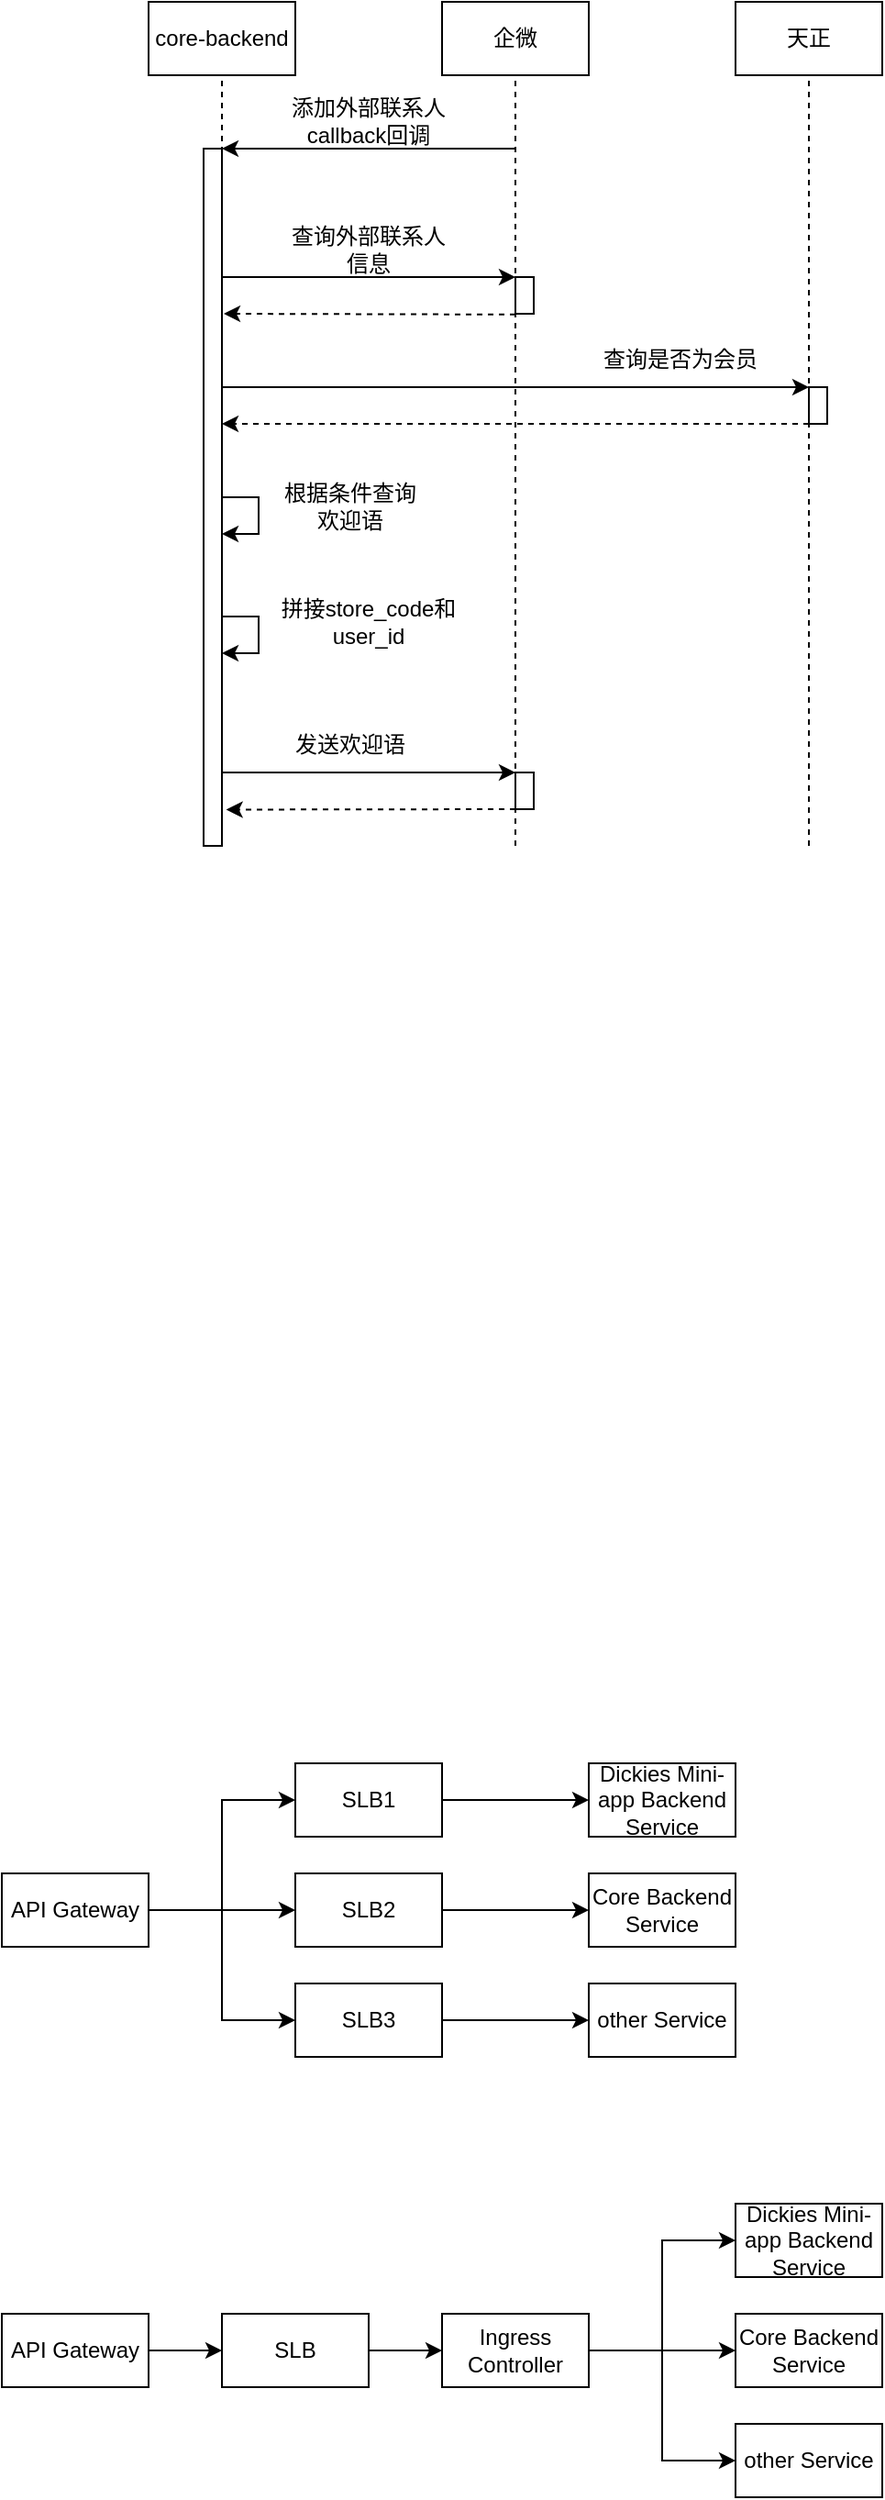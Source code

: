 <mxfile version="20.4.1" type="github">
  <diagram id="KCQneCu4ShJFoqbG489h" name="第 1 页">
    <mxGraphModel dx="880" dy="598" grid="1" gridSize="10" guides="1" tooltips="1" connect="1" arrows="1" fold="1" page="1" pageScale="1" pageWidth="827" pageHeight="1169" math="0" shadow="0">
      <root>
        <mxCell id="0" />
        <mxCell id="1" parent="0" />
        <mxCell id="XtTgDjlZ0TL9g039hwYP-12" value="core-backend" style="rounded=0;whiteSpace=wrap;html=1;" parent="1" vertex="1">
          <mxGeometry x="160" y="240" width="80" height="40" as="geometry" />
        </mxCell>
        <mxCell id="XtTgDjlZ0TL9g039hwYP-13" value="企微" style="rounded=0;whiteSpace=wrap;html=1;" parent="1" vertex="1">
          <mxGeometry x="320" y="240" width="80" height="40" as="geometry" />
        </mxCell>
        <mxCell id="XtTgDjlZ0TL9g039hwYP-14" value="天正" style="rounded=0;whiteSpace=wrap;html=1;" parent="1" vertex="1">
          <mxGeometry x="480" y="240" width="80" height="40" as="geometry" />
        </mxCell>
        <mxCell id="XtTgDjlZ0TL9g039hwYP-15" value="" style="endArrow=none;dashed=1;html=1;rounded=0;entryX=0.5;entryY=1;entryDx=0;entryDy=0;" parent="1" target="XtTgDjlZ0TL9g039hwYP-12" edge="1">
          <mxGeometry width="50" height="50" relative="1" as="geometry">
            <mxPoint x="200" y="610" as="sourcePoint" />
            <mxPoint x="210" y="430" as="targetPoint" />
          </mxGeometry>
        </mxCell>
        <mxCell id="XtTgDjlZ0TL9g039hwYP-16" value="" style="endArrow=none;dashed=1;html=1;rounded=0;entryX=0.5;entryY=1;entryDx=0;entryDy=0;" parent="1" target="XtTgDjlZ0TL9g039hwYP-13" edge="1">
          <mxGeometry width="50" height="50" relative="1" as="geometry">
            <mxPoint x="360" y="700" as="sourcePoint" />
            <mxPoint x="359.5" y="360" as="targetPoint" />
          </mxGeometry>
        </mxCell>
        <mxCell id="XtTgDjlZ0TL9g039hwYP-17" value="" style="endArrow=none;dashed=1;html=1;rounded=0;entryX=0.5;entryY=1;entryDx=0;entryDy=0;" parent="1" target="XtTgDjlZ0TL9g039hwYP-14" edge="1">
          <mxGeometry width="50" height="50" relative="1" as="geometry">
            <mxPoint x="520" y="700" as="sourcePoint" />
            <mxPoint x="519.5" y="360" as="targetPoint" />
          </mxGeometry>
        </mxCell>
        <mxCell id="XtTgDjlZ0TL9g039hwYP-18" value="" style="endArrow=classic;html=1;rounded=0;entryX=1;entryY=0;entryDx=0;entryDy=0;" parent="1" target="XtTgDjlZ0TL9g039hwYP-20" edge="1">
          <mxGeometry width="50" height="50" relative="1" as="geometry">
            <mxPoint x="360" y="320" as="sourcePoint" />
            <mxPoint x="220" y="320" as="targetPoint" />
          </mxGeometry>
        </mxCell>
        <mxCell id="XtTgDjlZ0TL9g039hwYP-19" value="添加外部联系人callback回调" style="text;html=1;strokeColor=none;fillColor=none;align=center;verticalAlign=middle;whiteSpace=wrap;rounded=0;" parent="1" vertex="1">
          <mxGeometry x="230" y="290" width="100" height="30" as="geometry" />
        </mxCell>
        <mxCell id="XtTgDjlZ0TL9g039hwYP-20" value="" style="rounded=0;whiteSpace=wrap;html=1;" parent="1" vertex="1">
          <mxGeometry x="190" y="320" width="10" height="380" as="geometry" />
        </mxCell>
        <mxCell id="XtTgDjlZ0TL9g039hwYP-47" value="查询外部联系人信息" style="text;html=1;strokeColor=none;fillColor=none;align=center;verticalAlign=middle;whiteSpace=wrap;rounded=0;" parent="1" vertex="1">
          <mxGeometry x="235" y="360" width="90" height="30" as="geometry" />
        </mxCell>
        <mxCell id="XtTgDjlZ0TL9g039hwYP-48" value="" style="endArrow=classic;html=1;rounded=0;" parent="1" edge="1">
          <mxGeometry width="50" height="50" relative="1" as="geometry">
            <mxPoint x="200" y="450" as="sourcePoint" />
            <mxPoint x="520" y="450" as="targetPoint" />
          </mxGeometry>
        </mxCell>
        <mxCell id="XtTgDjlZ0TL9g039hwYP-49" value="" style="rounded=0;whiteSpace=wrap;html=1;" parent="1" vertex="1">
          <mxGeometry x="520" y="450" width="10" height="20" as="geometry" />
        </mxCell>
        <mxCell id="XtTgDjlZ0TL9g039hwYP-50" value="查询是否为会员" style="text;html=1;strokeColor=none;fillColor=none;align=center;verticalAlign=middle;whiteSpace=wrap;rounded=0;" parent="1" vertex="1">
          <mxGeometry x="400" y="420" width="100" height="30" as="geometry" />
        </mxCell>
        <mxCell id="XtTgDjlZ0TL9g039hwYP-51" value="" style="endArrow=classic;html=1;rounded=0;dashed=1;" parent="1" edge="1">
          <mxGeometry width="50" height="50" relative="1" as="geometry">
            <mxPoint x="520" y="470" as="sourcePoint" />
            <mxPoint x="200" y="470" as="targetPoint" />
          </mxGeometry>
        </mxCell>
        <mxCell id="XtTgDjlZ0TL9g039hwYP-52" value="" style="endArrow=classic;html=1;rounded=0;" parent="1" edge="1">
          <mxGeometry width="50" height="50" relative="1" as="geometry">
            <mxPoint x="200" y="510" as="sourcePoint" />
            <mxPoint x="200" y="530.0" as="targetPoint" />
            <Array as="points">
              <mxPoint x="220" y="510" />
              <mxPoint x="220" y="530" />
            </Array>
          </mxGeometry>
        </mxCell>
        <mxCell id="XtTgDjlZ0TL9g039hwYP-53" value="根据条件查询欢迎语" style="text;html=1;strokeColor=none;fillColor=none;align=center;verticalAlign=middle;whiteSpace=wrap;rounded=0;" parent="1" vertex="1">
          <mxGeometry x="230" y="500" width="80" height="30" as="geometry" />
        </mxCell>
        <mxCell id="XtTgDjlZ0TL9g039hwYP-54" value="" style="endArrow=classic;html=1;rounded=0;" parent="1" edge="1">
          <mxGeometry width="50" height="50" relative="1" as="geometry">
            <mxPoint x="200" y="660" as="sourcePoint" />
            <mxPoint x="360" y="660" as="targetPoint" />
          </mxGeometry>
        </mxCell>
        <mxCell id="XtTgDjlZ0TL9g039hwYP-55" value="" style="rounded=0;whiteSpace=wrap;html=1;" parent="1" vertex="1">
          <mxGeometry x="360" y="660" width="10" height="20" as="geometry" />
        </mxCell>
        <mxCell id="XtTgDjlZ0TL9g039hwYP-56" value="发送欢迎语" style="text;html=1;strokeColor=none;fillColor=none;align=center;verticalAlign=middle;whiteSpace=wrap;rounded=0;" parent="1" vertex="1">
          <mxGeometry x="235" y="630" width="70" height="30" as="geometry" />
        </mxCell>
        <mxCell id="XtTgDjlZ0TL9g039hwYP-57" value="" style="endArrow=classic;html=1;rounded=0;" parent="1" edge="1">
          <mxGeometry width="50" height="50" relative="1" as="geometry">
            <mxPoint x="200" y="390" as="sourcePoint" />
            <mxPoint x="360" y="390" as="targetPoint" />
          </mxGeometry>
        </mxCell>
        <mxCell id="XtTgDjlZ0TL9g039hwYP-58" value="" style="endArrow=classic;html=1;rounded=0;dashed=1;exitX=0;exitY=1;exitDx=0;exitDy=0;entryX=1.233;entryY=0.948;entryDx=0;entryDy=0;entryPerimeter=0;" parent="1" source="XtTgDjlZ0TL9g039hwYP-55" target="XtTgDjlZ0TL9g039hwYP-20" edge="1">
          <mxGeometry width="50" height="50" relative="1" as="geometry">
            <mxPoint x="530" y="500.0" as="sourcePoint" />
            <mxPoint x="210" y="680" as="targetPoint" />
          </mxGeometry>
        </mxCell>
        <mxCell id="XtTgDjlZ0TL9g039hwYP-59" value="" style="endArrow=classic;html=1;rounded=0;dashed=1;exitX=0;exitY=1;exitDx=0;exitDy=0;" parent="1" edge="1">
          <mxGeometry width="50" height="50" relative="1" as="geometry">
            <mxPoint x="360" y="410.42" as="sourcePoint" />
            <mxPoint x="201" y="410" as="targetPoint" />
          </mxGeometry>
        </mxCell>
        <mxCell id="XtTgDjlZ0TL9g039hwYP-60" value="" style="rounded=0;whiteSpace=wrap;html=1;" parent="1" vertex="1">
          <mxGeometry x="360" y="390" width="10" height="20" as="geometry" />
        </mxCell>
        <mxCell id="XtTgDjlZ0TL9g039hwYP-67" value="" style="edgeStyle=orthogonalEdgeStyle;rounded=0;orthogonalLoop=1;jettySize=auto;html=1;" parent="1" source="XtTgDjlZ0TL9g039hwYP-64" target="XtTgDjlZ0TL9g039hwYP-65" edge="1">
          <mxGeometry relative="1" as="geometry" />
        </mxCell>
        <mxCell id="XtTgDjlZ0TL9g039hwYP-76" style="edgeStyle=orthogonalEdgeStyle;rounded=0;orthogonalLoop=1;jettySize=auto;html=1;exitX=1;exitY=0.5;exitDx=0;exitDy=0;entryX=0;entryY=0.5;entryDx=0;entryDy=0;" parent="1" source="XtTgDjlZ0TL9g039hwYP-64" target="XtTgDjlZ0TL9g039hwYP-74" edge="1">
          <mxGeometry relative="1" as="geometry" />
        </mxCell>
        <mxCell id="XtTgDjlZ0TL9g039hwYP-77" style="edgeStyle=orthogonalEdgeStyle;rounded=0;orthogonalLoop=1;jettySize=auto;html=1;exitX=1;exitY=0.5;exitDx=0;exitDy=0;entryX=0;entryY=0.5;entryDx=0;entryDy=0;" parent="1" source="XtTgDjlZ0TL9g039hwYP-64" target="XtTgDjlZ0TL9g039hwYP-71" edge="1">
          <mxGeometry relative="1" as="geometry" />
        </mxCell>
        <mxCell id="XtTgDjlZ0TL9g039hwYP-64" value="API Gateway" style="rounded=0;whiteSpace=wrap;html=1;" parent="1" vertex="1">
          <mxGeometry x="80" y="1260" width="80" height="40" as="geometry" />
        </mxCell>
        <mxCell id="XtTgDjlZ0TL9g039hwYP-68" value="" style="edgeStyle=orthogonalEdgeStyle;rounded=0;orthogonalLoop=1;jettySize=auto;html=1;" parent="1" source="XtTgDjlZ0TL9g039hwYP-65" target="XtTgDjlZ0TL9g039hwYP-66" edge="1">
          <mxGeometry relative="1" as="geometry" />
        </mxCell>
        <mxCell id="XtTgDjlZ0TL9g039hwYP-65" value="SLB2" style="rounded=0;whiteSpace=wrap;html=1;" parent="1" vertex="1">
          <mxGeometry x="240" y="1260" width="80" height="40" as="geometry" />
        </mxCell>
        <mxCell id="XtTgDjlZ0TL9g039hwYP-66" value="Core Backend Service" style="rounded=0;whiteSpace=wrap;html=1;" parent="1" vertex="1">
          <mxGeometry x="400" y="1260" width="80" height="40" as="geometry" />
        </mxCell>
        <mxCell id="XtTgDjlZ0TL9g039hwYP-70" value="" style="edgeStyle=orthogonalEdgeStyle;rounded=0;orthogonalLoop=1;jettySize=auto;html=1;" parent="1" source="XtTgDjlZ0TL9g039hwYP-71" target="XtTgDjlZ0TL9g039hwYP-72" edge="1">
          <mxGeometry relative="1" as="geometry" />
        </mxCell>
        <mxCell id="XtTgDjlZ0TL9g039hwYP-71" value="SLB3" style="rounded=0;whiteSpace=wrap;html=1;" parent="1" vertex="1">
          <mxGeometry x="240" y="1320" width="80" height="40" as="geometry" />
        </mxCell>
        <mxCell id="XtTgDjlZ0TL9g039hwYP-72" value="other Service" style="rounded=0;whiteSpace=wrap;html=1;" parent="1" vertex="1">
          <mxGeometry x="400" y="1320" width="80" height="40" as="geometry" />
        </mxCell>
        <mxCell id="XtTgDjlZ0TL9g039hwYP-73" value="" style="edgeStyle=orthogonalEdgeStyle;rounded=0;orthogonalLoop=1;jettySize=auto;html=1;" parent="1" source="XtTgDjlZ0TL9g039hwYP-74" target="XtTgDjlZ0TL9g039hwYP-75" edge="1">
          <mxGeometry relative="1" as="geometry" />
        </mxCell>
        <mxCell id="XtTgDjlZ0TL9g039hwYP-74" value="SLB1" style="rounded=0;whiteSpace=wrap;html=1;" parent="1" vertex="1">
          <mxGeometry x="240" y="1200" width="80" height="40" as="geometry" />
        </mxCell>
        <mxCell id="XtTgDjlZ0TL9g039hwYP-75" value="Dickies Mini-app Backend Service" style="rounded=0;whiteSpace=wrap;html=1;" parent="1" vertex="1">
          <mxGeometry x="400" y="1200" width="80" height="40" as="geometry" />
        </mxCell>
        <mxCell id="XtTgDjlZ0TL9g039hwYP-78" value="" style="edgeStyle=orthogonalEdgeStyle;rounded=0;orthogonalLoop=1;jettySize=auto;html=1;" parent="1" source="XtTgDjlZ0TL9g039hwYP-81" target="XtTgDjlZ0TL9g039hwYP-83" edge="1">
          <mxGeometry relative="1" as="geometry" />
        </mxCell>
        <mxCell id="XtTgDjlZ0TL9g039hwYP-81" value="API Gateway" style="rounded=0;whiteSpace=wrap;html=1;" parent="1" vertex="1">
          <mxGeometry x="80" y="1500" width="80" height="40" as="geometry" />
        </mxCell>
        <mxCell id="XtTgDjlZ0TL9g039hwYP-82" value="" style="edgeStyle=orthogonalEdgeStyle;rounded=0;orthogonalLoop=1;jettySize=auto;html=1;exitX=1;exitY=0.5;exitDx=0;exitDy=0;" parent="1" source="XtTgDjlZ0TL9g039hwYP-91" target="XtTgDjlZ0TL9g039hwYP-84" edge="1">
          <mxGeometry relative="1" as="geometry">
            <mxPoint x="440" y="1520" as="sourcePoint" />
          </mxGeometry>
        </mxCell>
        <mxCell id="XtTgDjlZ0TL9g039hwYP-93" style="edgeStyle=orthogonalEdgeStyle;rounded=0;orthogonalLoop=1;jettySize=auto;html=1;exitX=1;exitY=0.5;exitDx=0;exitDy=0;entryX=0;entryY=0.5;entryDx=0;entryDy=0;" parent="1" source="XtTgDjlZ0TL9g039hwYP-83" target="XtTgDjlZ0TL9g039hwYP-91" edge="1">
          <mxGeometry relative="1" as="geometry" />
        </mxCell>
        <mxCell id="XtTgDjlZ0TL9g039hwYP-83" value="SLB" style="rounded=0;whiteSpace=wrap;html=1;" parent="1" vertex="1">
          <mxGeometry x="200" y="1500" width="80" height="40" as="geometry" />
        </mxCell>
        <mxCell id="XtTgDjlZ0TL9g039hwYP-84" value="Core Backend Service" style="rounded=0;whiteSpace=wrap;html=1;" parent="1" vertex="1">
          <mxGeometry x="480" y="1500" width="80" height="40" as="geometry" />
        </mxCell>
        <mxCell id="XtTgDjlZ0TL9g039hwYP-87" value="other Service" style="rounded=0;whiteSpace=wrap;html=1;" parent="1" vertex="1">
          <mxGeometry x="480" y="1560" width="80" height="40" as="geometry" />
        </mxCell>
        <mxCell id="XtTgDjlZ0TL9g039hwYP-90" value="Dickies Mini-app Backend Service" style="rounded=0;whiteSpace=wrap;html=1;" parent="1" vertex="1">
          <mxGeometry x="480" y="1440" width="80" height="40" as="geometry" />
        </mxCell>
        <mxCell id="XtTgDjlZ0TL9g039hwYP-94" style="edgeStyle=orthogonalEdgeStyle;rounded=0;orthogonalLoop=1;jettySize=auto;html=1;exitX=1;exitY=0.5;exitDx=0;exitDy=0;entryX=0;entryY=0.5;entryDx=0;entryDy=0;" parent="1" source="XtTgDjlZ0TL9g039hwYP-91" target="XtTgDjlZ0TL9g039hwYP-90" edge="1">
          <mxGeometry relative="1" as="geometry" />
        </mxCell>
        <mxCell id="XtTgDjlZ0TL9g039hwYP-95" style="edgeStyle=orthogonalEdgeStyle;rounded=0;orthogonalLoop=1;jettySize=auto;html=1;exitX=1;exitY=0.5;exitDx=0;exitDy=0;entryX=0;entryY=0.5;entryDx=0;entryDy=0;" parent="1" source="XtTgDjlZ0TL9g039hwYP-91" target="XtTgDjlZ0TL9g039hwYP-87" edge="1">
          <mxGeometry relative="1" as="geometry" />
        </mxCell>
        <mxCell id="XtTgDjlZ0TL9g039hwYP-91" value="Ingress Controller" style="rounded=0;whiteSpace=wrap;html=1;" parent="1" vertex="1">
          <mxGeometry x="320" y="1500" width="80" height="40" as="geometry" />
        </mxCell>
        <mxCell id="p3UMnW3FYGq4zBob2Lmk-5" value="" style="endArrow=classic;html=1;rounded=0;" edge="1" parent="1">
          <mxGeometry width="50" height="50" relative="1" as="geometry">
            <mxPoint x="200" y="575" as="sourcePoint" />
            <mxPoint x="200" y="595" as="targetPoint" />
            <Array as="points">
              <mxPoint x="220" y="575" />
              <mxPoint x="220" y="595" />
            </Array>
          </mxGeometry>
        </mxCell>
        <mxCell id="p3UMnW3FYGq4zBob2Lmk-6" value="拼接store_code和user_id" style="text;html=1;strokeColor=none;fillColor=none;align=center;verticalAlign=middle;whiteSpace=wrap;rounded=0;" vertex="1" parent="1">
          <mxGeometry x="225" y="560" width="110" height="35" as="geometry" />
        </mxCell>
      </root>
    </mxGraphModel>
  </diagram>
</mxfile>
